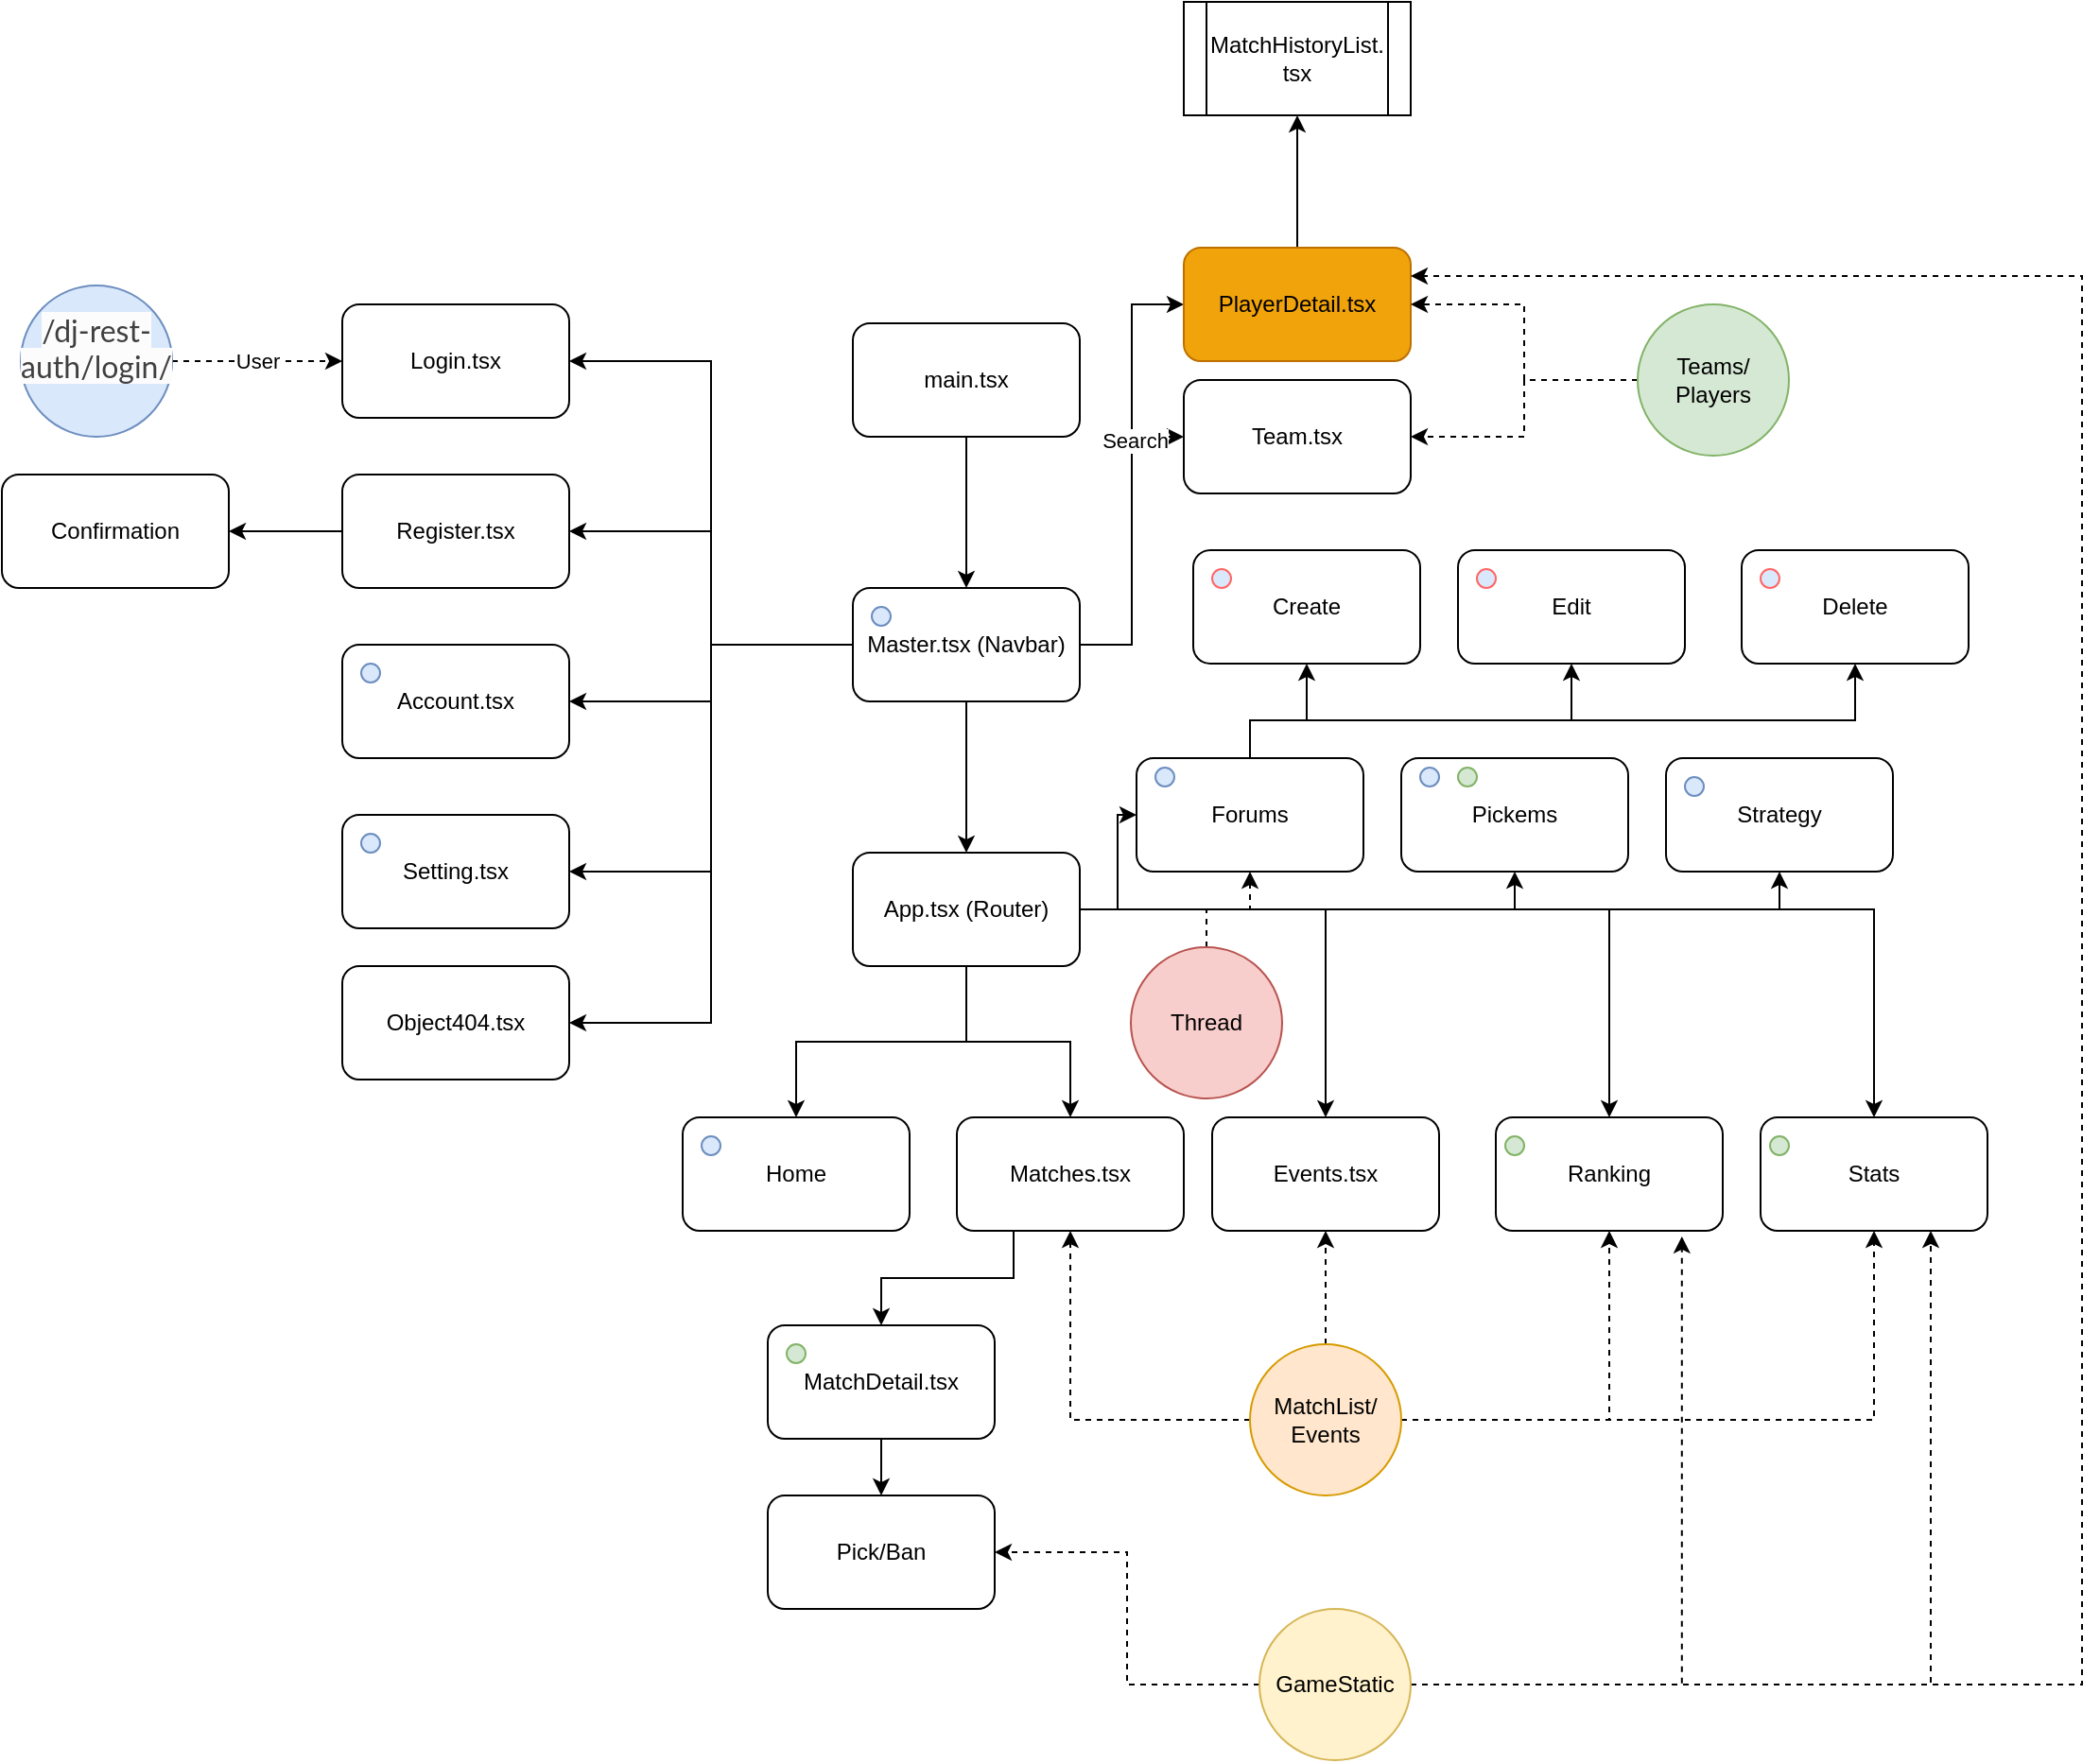 <mxfile version="20.3.0" type="device" pages="3"><diagram id="cJZUJN-h6xQYikWhOJeV" name="Overview"><mxGraphModel dx="593" dy="371" grid="1" gridSize="10" guides="1" tooltips="1" connect="1" arrows="1" fold="1" page="1" pageScale="1" pageWidth="1654" pageHeight="1169" math="0" shadow="0"><root><mxCell id="0"/><mxCell id="1" parent="0"/><mxCell id="YESBx7_fYk8GFU0kXGp5-3" value="" style="edgeStyle=orthogonalEdgeStyle;rounded=0;orthogonalLoop=1;jettySize=auto;html=1;" parent="1" source="YESBx7_fYk8GFU0kXGp5-1" target="YESBx7_fYk8GFU0kXGp5-2" edge="1"><mxGeometry relative="1" as="geometry"/></mxCell><mxCell id="YESBx7_fYk8GFU0kXGp5-1" value="main.tsx" style="rounded=1;whiteSpace=wrap;html=1;" parent="1" vertex="1"><mxGeometry x="680" y="350" width="120" height="60" as="geometry"/></mxCell><mxCell id="YESBx7_fYk8GFU0kXGp5-6" value="" style="edgeStyle=orthogonalEdgeStyle;rounded=0;orthogonalLoop=1;jettySize=auto;html=1;" parent="1" source="YESBx7_fYk8GFU0kXGp5-2" target="YESBx7_fYk8GFU0kXGp5-5" edge="1"><mxGeometry relative="1" as="geometry"/></mxCell><mxCell id="YESBx7_fYk8GFU0kXGp5-12" style="edgeStyle=orthogonalEdgeStyle;rounded=0;orthogonalLoop=1;jettySize=auto;html=1;entryX=1;entryY=0.5;entryDx=0;entryDy=0;" parent="1" source="YESBx7_fYk8GFU0kXGp5-2" target="YESBx7_fYk8GFU0kXGp5-8" edge="1"><mxGeometry relative="1" as="geometry"/></mxCell><mxCell id="YESBx7_fYk8GFU0kXGp5-13" style="edgeStyle=orthogonalEdgeStyle;rounded=0;orthogonalLoop=1;jettySize=auto;html=1;" parent="1" source="YESBx7_fYk8GFU0kXGp5-2" target="YESBx7_fYk8GFU0kXGp5-9" edge="1"><mxGeometry relative="1" as="geometry"/></mxCell><mxCell id="YESBx7_fYk8GFU0kXGp5-14" style="edgeStyle=orthogonalEdgeStyle;rounded=0;orthogonalLoop=1;jettySize=auto;html=1;" parent="1" source="YESBx7_fYk8GFU0kXGp5-2" target="YESBx7_fYk8GFU0kXGp5-10" edge="1"><mxGeometry relative="1" as="geometry"/></mxCell><mxCell id="YESBx7_fYk8GFU0kXGp5-16" style="edgeStyle=orthogonalEdgeStyle;rounded=0;orthogonalLoop=1;jettySize=auto;html=1;entryX=1;entryY=0.5;entryDx=0;entryDy=0;" parent="1" source="YESBx7_fYk8GFU0kXGp5-2" target="YESBx7_fYk8GFU0kXGp5-15" edge="1"><mxGeometry relative="1" as="geometry"/></mxCell><mxCell id="YESBx7_fYk8GFU0kXGp5-18" style="edgeStyle=orthogonalEdgeStyle;rounded=0;orthogonalLoop=1;jettySize=auto;html=1;entryX=1;entryY=0.5;entryDx=0;entryDy=0;" parent="1" source="YESBx7_fYk8GFU0kXGp5-2" target="YESBx7_fYk8GFU0kXGp5-17" edge="1"><mxGeometry relative="1" as="geometry"/></mxCell><mxCell id="YESBx7_fYk8GFU0kXGp5-38" style="edgeStyle=orthogonalEdgeStyle;rounded=0;orthogonalLoop=1;jettySize=auto;html=1;entryX=0;entryY=0.5;entryDx=0;entryDy=0;" parent="1" source="YESBx7_fYk8GFU0kXGp5-2" target="YESBx7_fYk8GFU0kXGp5-36" edge="1"><mxGeometry relative="1" as="geometry"/></mxCell><mxCell id="YESBx7_fYk8GFU0kXGp5-39" style="edgeStyle=orthogonalEdgeStyle;rounded=0;orthogonalLoop=1;jettySize=auto;html=1;entryX=0;entryY=0.5;entryDx=0;entryDy=0;" parent="1" source="YESBx7_fYk8GFU0kXGp5-2" target="YESBx7_fYk8GFU0kXGp5-37" edge="1"><mxGeometry relative="1" as="geometry"/></mxCell><mxCell id="HekmEm5pgUvg3SYBdb2L-1" value="Search" style="edgeLabel;html=1;align=center;verticalAlign=middle;resizable=0;points=[];" vertex="1" connectable="0" parent="YESBx7_fYk8GFU0kXGp5-39"><mxGeometry x="0.65" y="-1" relative="1" as="geometry"><mxPoint as="offset"/></mxGeometry></mxCell><mxCell id="YESBx7_fYk8GFU0kXGp5-2" value="Master.tsx (Navbar)" style="rounded=1;whiteSpace=wrap;html=1;" parent="1" vertex="1"><mxGeometry x="680" y="490" width="120" height="60" as="geometry"/></mxCell><mxCell id="YESBx7_fYk8GFU0kXGp5-4" value="Home" style="rounded=1;whiteSpace=wrap;html=1;" parent="1" vertex="1"><mxGeometry x="590" y="770" width="120" height="60" as="geometry"/></mxCell><mxCell id="YESBx7_fYk8GFU0kXGp5-19" style="edgeStyle=orthogonalEdgeStyle;rounded=0;orthogonalLoop=1;jettySize=auto;html=1;" parent="1" source="YESBx7_fYk8GFU0kXGp5-5" target="YESBx7_fYk8GFU0kXGp5-4" edge="1"><mxGeometry relative="1" as="geometry"/></mxCell><mxCell id="YESBx7_fYk8GFU0kXGp5-21" style="edgeStyle=orthogonalEdgeStyle;rounded=0;orthogonalLoop=1;jettySize=auto;html=1;" parent="1" source="YESBx7_fYk8GFU0kXGp5-5" target="YESBx7_fYk8GFU0kXGp5-20" edge="1"><mxGeometry relative="1" as="geometry"/></mxCell><mxCell id="YESBx7_fYk8GFU0kXGp5-23" style="edgeStyle=orthogonalEdgeStyle;rounded=0;orthogonalLoop=1;jettySize=auto;html=1;" parent="1" source="YESBx7_fYk8GFU0kXGp5-5" target="YESBx7_fYk8GFU0kXGp5-22" edge="1"><mxGeometry relative="1" as="geometry"/></mxCell><mxCell id="YESBx7_fYk8GFU0kXGp5-25" style="edgeStyle=orthogonalEdgeStyle;rounded=0;orthogonalLoop=1;jettySize=auto;html=1;" parent="1" source="YESBx7_fYk8GFU0kXGp5-5" target="YESBx7_fYk8GFU0kXGp5-24" edge="1"><mxGeometry relative="1" as="geometry"/></mxCell><mxCell id="YESBx7_fYk8GFU0kXGp5-27" style="edgeStyle=orthogonalEdgeStyle;rounded=0;orthogonalLoop=1;jettySize=auto;html=1;" parent="1" source="YESBx7_fYk8GFU0kXGp5-5" target="YESBx7_fYk8GFU0kXGp5-26" edge="1"><mxGeometry relative="1" as="geometry"/></mxCell><mxCell id="YESBx7_fYk8GFU0kXGp5-29" style="edgeStyle=orthogonalEdgeStyle;rounded=0;orthogonalLoop=1;jettySize=auto;html=1;" parent="1" source="YESBx7_fYk8GFU0kXGp5-5" target="YESBx7_fYk8GFU0kXGp5-28" edge="1"><mxGeometry relative="1" as="geometry"/></mxCell><mxCell id="YESBx7_fYk8GFU0kXGp5-34" style="edgeStyle=orthogonalEdgeStyle;rounded=0;orthogonalLoop=1;jettySize=auto;html=1;entryX=0.5;entryY=1;entryDx=0;entryDy=0;" parent="1" source="YESBx7_fYk8GFU0kXGp5-5" target="YESBx7_fYk8GFU0kXGp5-30" edge="1"><mxGeometry relative="1" as="geometry"/></mxCell><mxCell id="YESBx7_fYk8GFU0kXGp5-35" style="edgeStyle=orthogonalEdgeStyle;rounded=0;orthogonalLoop=1;jettySize=auto;html=1;entryX=0.5;entryY=1;entryDx=0;entryDy=0;" parent="1" source="YESBx7_fYk8GFU0kXGp5-5" target="YESBx7_fYk8GFU0kXGp5-31" edge="1"><mxGeometry relative="1" as="geometry"/></mxCell><mxCell id="YESBx7_fYk8GFU0kXGp5-5" value="App.tsx (Router)" style="rounded=1;whiteSpace=wrap;html=1;" parent="1" vertex="1"><mxGeometry x="680" y="630" width="120" height="60" as="geometry"/></mxCell><mxCell id="YESBx7_fYk8GFU0kXGp5-8" value="Login.tsx" style="rounded=1;whiteSpace=wrap;html=1;" parent="1" vertex="1"><mxGeometry x="410" y="340" width="120" height="60" as="geometry"/></mxCell><mxCell id="YESBx7_fYk8GFU0kXGp5-51" style="edgeStyle=orthogonalEdgeStyle;rounded=0;orthogonalLoop=1;jettySize=auto;html=1;" parent="1" source="YESBx7_fYk8GFU0kXGp5-9" target="YESBx7_fYk8GFU0kXGp5-50" edge="1"><mxGeometry relative="1" as="geometry"/></mxCell><mxCell id="YESBx7_fYk8GFU0kXGp5-9" value="Register.tsx" style="rounded=1;whiteSpace=wrap;html=1;" parent="1" vertex="1"><mxGeometry x="410" y="430" width="120" height="60" as="geometry"/></mxCell><mxCell id="YESBx7_fYk8GFU0kXGp5-10" value="Account.tsx" style="rounded=1;whiteSpace=wrap;html=1;" parent="1" vertex="1"><mxGeometry x="410" y="520" width="120" height="60" as="geometry"/></mxCell><mxCell id="YESBx7_fYk8GFU0kXGp5-15" value="Setting.tsx" style="rounded=1;whiteSpace=wrap;html=1;" parent="1" vertex="1"><mxGeometry x="410" y="610" width="120" height="60" as="geometry"/></mxCell><mxCell id="YESBx7_fYk8GFU0kXGp5-17" value="Object404.tsx" style="rounded=1;whiteSpace=wrap;html=1;" parent="1" vertex="1"><mxGeometry x="410" y="690" width="120" height="60" as="geometry"/></mxCell><mxCell id="YESBx7_fYk8GFU0kXGp5-72" style="edgeStyle=orthogonalEdgeStyle;rounded=0;orthogonalLoop=1;jettySize=auto;html=1;exitX=0.25;exitY=1;exitDx=0;exitDy=0;" parent="1" source="YESBx7_fYk8GFU0kXGp5-20" target="YESBx7_fYk8GFU0kXGp5-71" edge="1"><mxGeometry relative="1" as="geometry"/></mxCell><mxCell id="YESBx7_fYk8GFU0kXGp5-20" value="Matches.tsx" style="rounded=1;whiteSpace=wrap;html=1;" parent="1" vertex="1"><mxGeometry x="735" y="770" width="120" height="60" as="geometry"/></mxCell><mxCell id="YESBx7_fYk8GFU0kXGp5-22" value="Events.tsx" style="rounded=1;whiteSpace=wrap;html=1;" parent="1" vertex="1"><mxGeometry x="870" y="770" width="120" height="60" as="geometry"/></mxCell><mxCell id="YESBx7_fYk8GFU0kXGp5-24" value="Ranking" style="rounded=1;whiteSpace=wrap;html=1;" parent="1" vertex="1"><mxGeometry x="1020" y="770" width="120" height="60" as="geometry"/></mxCell><mxCell id="YESBx7_fYk8GFU0kXGp5-26" value="Stats" style="rounded=1;whiteSpace=wrap;html=1;" parent="1" vertex="1"><mxGeometry x="1160" y="770" width="120" height="60" as="geometry"/></mxCell><mxCell id="YESBx7_fYk8GFU0kXGp5-53" style="edgeStyle=orthogonalEdgeStyle;rounded=0;orthogonalLoop=1;jettySize=auto;html=1;" parent="1" source="YESBx7_fYk8GFU0kXGp5-28" target="YESBx7_fYk8GFU0kXGp5-52" edge="1"><mxGeometry relative="1" as="geometry"><Array as="points"><mxPoint x="890" y="560"/><mxPoint x="920" y="560"/></Array></mxGeometry></mxCell><mxCell id="YESBx7_fYk8GFU0kXGp5-58" style="edgeStyle=orthogonalEdgeStyle;rounded=0;orthogonalLoop=1;jettySize=auto;html=1;" parent="1" source="YESBx7_fYk8GFU0kXGp5-28" target="YESBx7_fYk8GFU0kXGp5-54" edge="1"><mxGeometry relative="1" as="geometry"><Array as="points"><mxPoint x="890" y="560"/><mxPoint x="1060" y="560"/></Array></mxGeometry></mxCell><mxCell id="YESBx7_fYk8GFU0kXGp5-59" style="edgeStyle=orthogonalEdgeStyle;rounded=0;orthogonalLoop=1;jettySize=auto;html=1;" parent="1" source="YESBx7_fYk8GFU0kXGp5-28" target="YESBx7_fYk8GFU0kXGp5-55" edge="1"><mxGeometry relative="1" as="geometry"><Array as="points"><mxPoint x="890" y="560"/><mxPoint x="1210" y="560"/></Array></mxGeometry></mxCell><mxCell id="YESBx7_fYk8GFU0kXGp5-28" value="Forums" style="rounded=1;whiteSpace=wrap;html=1;" parent="1" vertex="1"><mxGeometry x="830" y="580" width="120" height="60" as="geometry"/></mxCell><mxCell id="YESBx7_fYk8GFU0kXGp5-30" value="Pickems" style="rounded=1;whiteSpace=wrap;html=1;" parent="1" vertex="1"><mxGeometry x="970" y="580" width="120" height="60" as="geometry"/></mxCell><mxCell id="YESBx7_fYk8GFU0kXGp5-31" value="Strategy" style="rounded=1;whiteSpace=wrap;html=1;" parent="1" vertex="1"><mxGeometry x="1110" y="580" width="120" height="60" as="geometry"/></mxCell><mxCell id="xBdwea5dpeW5p_Gs8sUy-2" style="edgeStyle=orthogonalEdgeStyle;rounded=0;orthogonalLoop=1;jettySize=auto;html=1;" parent="1" source="YESBx7_fYk8GFU0kXGp5-36" target="xBdwea5dpeW5p_Gs8sUy-1" edge="1"><mxGeometry relative="1" as="geometry"/></mxCell><mxCell id="YESBx7_fYk8GFU0kXGp5-36" value="PlayerDetail.tsx" style="rounded=1;whiteSpace=wrap;html=1;fillColor=#f0a30a;fontColor=#000000;strokeColor=#BD7000;" parent="1" vertex="1"><mxGeometry x="855" y="310" width="120" height="60" as="geometry"/></mxCell><mxCell id="YESBx7_fYk8GFU0kXGp5-37" value="Team.tsx" style="rounded=1;whiteSpace=wrap;html=1;" parent="1" vertex="1"><mxGeometry x="855" y="380" width="120" height="60" as="geometry"/></mxCell><mxCell id="YESBx7_fYk8GFU0kXGp5-42" value="User" style="edgeStyle=orthogonalEdgeStyle;rounded=0;orthogonalLoop=1;jettySize=auto;html=1;dashed=1;" parent="1" source="YESBx7_fYk8GFU0kXGp5-41" target="YESBx7_fYk8GFU0kXGp5-8" edge="1"><mxGeometry relative="1" as="geometry"/></mxCell><mxCell id="YESBx7_fYk8GFU0kXGp5-41" value="&#10;&lt;span style=&quot;color: rgb(64, 64, 64); font-family: Lato, proxima-nova, &amp;quot;Helvetica Neue&amp;quot;, Arial, sans-serif; font-size: 16px; font-style: normal; font-variant-ligatures: normal; font-variant-caps: normal; font-weight: 400; letter-spacing: normal; orphans: 2; text-align: left; text-indent: 0px; text-transform: none; widows: 2; word-spacing: 0px; -webkit-text-stroke-width: 0px; background-color: rgb(252, 252, 252); text-decoration-thickness: initial; text-decoration-style: initial; text-decoration-color: initial; float: none; display: inline !important;&quot;&gt;/dj-rest-auth/login/&lt;/span&gt;&#10;&#10;" style="ellipse;whiteSpace=wrap;html=1;aspect=fixed;fillColor=#dae8fc;strokeColor=#6c8ebf;" parent="1" vertex="1"><mxGeometry x="240" y="330" width="80" height="80" as="geometry"/></mxCell><mxCell id="YESBx7_fYk8GFU0kXGp5-43" value="" style="ellipse;whiteSpace=wrap;html=1;aspect=fixed;fillColor=#dae8fc;strokeColor=#6c8ebf;" parent="1" vertex="1"><mxGeometry x="600" y="780" width="10" height="10" as="geometry"/></mxCell><mxCell id="YESBx7_fYk8GFU0kXGp5-44" value="" style="ellipse;whiteSpace=wrap;html=1;aspect=fixed;fillColor=#dae8fc;strokeColor=#6c8ebf;" parent="1" vertex="1"><mxGeometry x="690" y="500" width="10" height="10" as="geometry"/></mxCell><mxCell id="YESBx7_fYk8GFU0kXGp5-45" value="" style="ellipse;whiteSpace=wrap;html=1;aspect=fixed;fillColor=#dae8fc;strokeColor=#6c8ebf;" parent="1" vertex="1"><mxGeometry x="1120" y="590" width="10" height="10" as="geometry"/></mxCell><mxCell id="YESBx7_fYk8GFU0kXGp5-46" value="" style="ellipse;whiteSpace=wrap;html=1;aspect=fixed;fillColor=#dae8fc;strokeColor=#6c8ebf;" parent="1" vertex="1"><mxGeometry x="420" y="620" width="10" height="10" as="geometry"/></mxCell><mxCell id="YESBx7_fYk8GFU0kXGp5-47" value="" style="ellipse;whiteSpace=wrap;html=1;aspect=fixed;fillColor=#dae8fc;strokeColor=#6c8ebf;" parent="1" vertex="1"><mxGeometry x="420" y="530" width="10" height="10" as="geometry"/></mxCell><mxCell id="YESBx7_fYk8GFU0kXGp5-48" value="" style="ellipse;whiteSpace=wrap;html=1;aspect=fixed;fillColor=#dae8fc;strokeColor=#6c8ebf;" parent="1" vertex="1"><mxGeometry x="840" y="585" width="10" height="10" as="geometry"/></mxCell><mxCell id="YESBx7_fYk8GFU0kXGp5-49" value="" style="ellipse;whiteSpace=wrap;html=1;aspect=fixed;fillColor=#dae8fc;strokeColor=#6c8ebf;" parent="1" vertex="1"><mxGeometry x="980" y="585" width="10" height="10" as="geometry"/></mxCell><mxCell id="YESBx7_fYk8GFU0kXGp5-50" value="Confirmation" style="rounded=1;whiteSpace=wrap;html=1;" parent="1" vertex="1"><mxGeometry x="230" y="430" width="120" height="60" as="geometry"/></mxCell><mxCell id="YESBx7_fYk8GFU0kXGp5-52" value="Create" style="rounded=1;whiteSpace=wrap;html=1;" parent="1" vertex="1"><mxGeometry x="860" y="470" width="120" height="60" as="geometry"/></mxCell><mxCell id="YESBx7_fYk8GFU0kXGp5-54" value="Edit" style="rounded=1;whiteSpace=wrap;html=1;" parent="1" vertex="1"><mxGeometry x="1000" y="470" width="120" height="60" as="geometry"/></mxCell><mxCell id="YESBx7_fYk8GFU0kXGp5-55" value="Delete" style="rounded=1;whiteSpace=wrap;html=1;" parent="1" vertex="1"><mxGeometry x="1150" y="470" width="120" height="60" as="geometry"/></mxCell><mxCell id="YESBx7_fYk8GFU0kXGp5-60" value="" style="ellipse;whiteSpace=wrap;html=1;aspect=fixed;fillColor=#dae8fc;strokeColor=#FF6666;" parent="1" vertex="1"><mxGeometry x="870" y="480" width="10" height="10" as="geometry"/></mxCell><mxCell id="YESBx7_fYk8GFU0kXGp5-61" value="" style="ellipse;whiteSpace=wrap;html=1;aspect=fixed;fillColor=#dae8fc;strokeColor=#FF6666;" parent="1" vertex="1"><mxGeometry x="1010" y="480" width="10" height="10" as="geometry"/></mxCell><mxCell id="YESBx7_fYk8GFU0kXGp5-62" value="" style="ellipse;whiteSpace=wrap;html=1;aspect=fixed;fillColor=#dae8fc;strokeColor=#FF6666;" parent="1" vertex="1"><mxGeometry x="1160" y="480" width="10" height="10" as="geometry"/></mxCell><mxCell id="YESBx7_fYk8GFU0kXGp5-64" style="edgeStyle=orthogonalEdgeStyle;rounded=0;orthogonalLoop=1;jettySize=auto;html=1;dashed=1;" parent="1" source="YESBx7_fYk8GFU0kXGp5-63" target="YESBx7_fYk8GFU0kXGp5-20" edge="1"><mxGeometry relative="1" as="geometry"/></mxCell><mxCell id="YESBx7_fYk8GFU0kXGp5-65" style="edgeStyle=orthogonalEdgeStyle;rounded=0;orthogonalLoop=1;jettySize=auto;html=1;entryX=0.5;entryY=1;entryDx=0;entryDy=0;dashed=1;" parent="1" source="YESBx7_fYk8GFU0kXGp5-63" target="YESBx7_fYk8GFU0kXGp5-22" edge="1"><mxGeometry relative="1" as="geometry"/></mxCell><mxCell id="YESBx7_fYk8GFU0kXGp5-66" style="edgeStyle=orthogonalEdgeStyle;rounded=0;orthogonalLoop=1;jettySize=auto;html=1;dashed=1;" parent="1" source="YESBx7_fYk8GFU0kXGp5-63" target="YESBx7_fYk8GFU0kXGp5-24" edge="1"><mxGeometry relative="1" as="geometry"/></mxCell><mxCell id="YESBx7_fYk8GFU0kXGp5-67" style="edgeStyle=orthogonalEdgeStyle;rounded=0;orthogonalLoop=1;jettySize=auto;html=1;entryX=0.5;entryY=1;entryDx=0;entryDy=0;dashed=1;" parent="1" source="YESBx7_fYk8GFU0kXGp5-63" target="YESBx7_fYk8GFU0kXGp5-26" edge="1"><mxGeometry relative="1" as="geometry"/></mxCell><mxCell id="YESBx7_fYk8GFU0kXGp5-63" value="MatchList/&lt;br&gt;Events" style="ellipse;whiteSpace=wrap;html=1;aspect=fixed;strokeColor=#d79b00;fillColor=#ffe6cc;" parent="1" vertex="1"><mxGeometry x="890" y="890" width="80" height="80" as="geometry"/></mxCell><mxCell id="YESBx7_fYk8GFU0kXGp5-69" style="edgeStyle=orthogonalEdgeStyle;rounded=0;orthogonalLoop=1;jettySize=auto;html=1;entryX=1;entryY=0.5;entryDx=0;entryDy=0;dashed=1;" parent="1" source="YESBx7_fYk8GFU0kXGp5-68" target="YESBx7_fYk8GFU0kXGp5-36" edge="1"><mxGeometry relative="1" as="geometry"/></mxCell><mxCell id="YESBx7_fYk8GFU0kXGp5-70" style="edgeStyle=orthogonalEdgeStyle;rounded=0;orthogonalLoop=1;jettySize=auto;html=1;entryX=1;entryY=0.5;entryDx=0;entryDy=0;dashed=1;" parent="1" source="YESBx7_fYk8GFU0kXGp5-68" target="YESBx7_fYk8GFU0kXGp5-37" edge="1"><mxGeometry relative="1" as="geometry"/></mxCell><mxCell id="YESBx7_fYk8GFU0kXGp5-68" value="Teams/&lt;br&gt;Players" style="ellipse;whiteSpace=wrap;html=1;aspect=fixed;strokeColor=#82b366;fillColor=#d5e8d4;" parent="1" vertex="1"><mxGeometry x="1095" y="340" width="80" height="80" as="geometry"/></mxCell><mxCell id="YESBx7_fYk8GFU0kXGp5-74" style="edgeStyle=orthogonalEdgeStyle;rounded=0;orthogonalLoop=1;jettySize=auto;html=1;entryX=0.5;entryY=0;entryDx=0;entryDy=0;" parent="1" source="YESBx7_fYk8GFU0kXGp5-71" target="YESBx7_fYk8GFU0kXGp5-73" edge="1"><mxGeometry relative="1" as="geometry"/></mxCell><mxCell id="YESBx7_fYk8GFU0kXGp5-71" value="MatchDetail.tsx" style="rounded=1;whiteSpace=wrap;html=1;strokeColor=#000000;" parent="1" vertex="1"><mxGeometry x="635" y="880" width="120" height="60" as="geometry"/></mxCell><mxCell id="YESBx7_fYk8GFU0kXGp5-73" value="Pick/Ban" style="rounded=1;whiteSpace=wrap;html=1;strokeColor=#000000;" parent="1" vertex="1"><mxGeometry x="635" y="970" width="120" height="60" as="geometry"/></mxCell><mxCell id="YESBx7_fYk8GFU0kXGp5-76" style="edgeStyle=orthogonalEdgeStyle;rounded=0;orthogonalLoop=1;jettySize=auto;html=1;entryX=1;entryY=0.5;entryDx=0;entryDy=0;dashed=1;" parent="1" source="YESBx7_fYk8GFU0kXGp5-75" target="YESBx7_fYk8GFU0kXGp5-73" edge="1"><mxGeometry relative="1" as="geometry"/></mxCell><mxCell id="YESBx7_fYk8GFU0kXGp5-77" style="edgeStyle=orthogonalEdgeStyle;rounded=0;orthogonalLoop=1;jettySize=auto;html=1;entryX=0.75;entryY=1;entryDx=0;entryDy=0;dashed=1;" parent="1" source="YESBx7_fYk8GFU0kXGp5-75" target="YESBx7_fYk8GFU0kXGp5-26" edge="1"><mxGeometry relative="1" as="geometry"/></mxCell><mxCell id="YESBx7_fYk8GFU0kXGp5-78" style="edgeStyle=orthogonalEdgeStyle;rounded=0;orthogonalLoop=1;jettySize=auto;html=1;entryX=0.82;entryY=1.049;entryDx=0;entryDy=0;entryPerimeter=0;dashed=1;" parent="1" source="YESBx7_fYk8GFU0kXGp5-75" target="YESBx7_fYk8GFU0kXGp5-24" edge="1"><mxGeometry relative="1" as="geometry"/></mxCell><mxCell id="YESBx7_fYk8GFU0kXGp5-79" style="edgeStyle=orthogonalEdgeStyle;rounded=0;orthogonalLoop=1;jettySize=auto;html=1;entryX=1;entryY=0.25;entryDx=0;entryDy=0;dashed=1;" parent="1" source="YESBx7_fYk8GFU0kXGp5-75" target="YESBx7_fYk8GFU0kXGp5-36" edge="1"><mxGeometry relative="1" as="geometry"><Array as="points"><mxPoint x="1330" y="1070.0"/><mxPoint x="1330" y="325"/></Array></mxGeometry></mxCell><mxCell id="YESBx7_fYk8GFU0kXGp5-75" value="GameStatic" style="ellipse;whiteSpace=wrap;html=1;aspect=fixed;strokeColor=#d6b656;fillColor=#fff2cc;" parent="1" vertex="1"><mxGeometry x="895" y="1030" width="80" height="80" as="geometry"/></mxCell><mxCell id="YESBx7_fYk8GFU0kXGp5-81" style="edgeStyle=orthogonalEdgeStyle;rounded=0;orthogonalLoop=1;jettySize=auto;html=1;dashed=1;" parent="1" source="YESBx7_fYk8GFU0kXGp5-80" target="YESBx7_fYk8GFU0kXGp5-28" edge="1"><mxGeometry relative="1" as="geometry"/></mxCell><mxCell id="YESBx7_fYk8GFU0kXGp5-80" value="Thread" style="ellipse;whiteSpace=wrap;html=1;aspect=fixed;strokeColor=#b85450;fillColor=#f8cecc;" parent="1" vertex="1"><mxGeometry x="827" y="680" width="80" height="80" as="geometry"/></mxCell><mxCell id="YESBx7_fYk8GFU0kXGp5-82" value="" style="ellipse;whiteSpace=wrap;html=1;aspect=fixed;fillColor=#d5e8d4;strokeColor=#82b366;" parent="1" vertex="1"><mxGeometry x="1000" y="585" width="10" height="10" as="geometry"/></mxCell><mxCell id="YESBx7_fYk8GFU0kXGp5-83" value="" style="ellipse;whiteSpace=wrap;html=1;aspect=fixed;fillColor=#d5e8d4;strokeColor=#82b366;" parent="1" vertex="1"><mxGeometry x="1165" y="780" width="10" height="10" as="geometry"/></mxCell><mxCell id="YESBx7_fYk8GFU0kXGp5-84" value="" style="ellipse;whiteSpace=wrap;html=1;aspect=fixed;fillColor=#d5e8d4;strokeColor=#82b366;" parent="1" vertex="1"><mxGeometry x="1025" y="780" width="10" height="10" as="geometry"/></mxCell><mxCell id="YESBx7_fYk8GFU0kXGp5-85" value="" style="ellipse;whiteSpace=wrap;html=1;aspect=fixed;fillColor=#d5e8d4;strokeColor=#82b366;" parent="1" vertex="1"><mxGeometry x="645" y="890" width="10" height="10" as="geometry"/></mxCell><mxCell id="xBdwea5dpeW5p_Gs8sUy-1" value="MatchHistoryList.&lt;br&gt;tsx" style="shape=process;whiteSpace=wrap;html=1;backgroundOutline=1;strokeColor=#000000;" parent="1" vertex="1"><mxGeometry x="855" y="180" width="120" height="60" as="geometry"/></mxCell></root></mxGraphModel></diagram><diagram id="RkYJz4N8811bdPsxaak3" name="PlayerDetail.tsx"><mxGraphModel dx="989" dy="618" grid="1" gridSize="10" guides="1" tooltips="1" connect="1" arrows="1" fold="1" page="1" pageScale="1" pageWidth="1654" pageHeight="1169" math="0" shadow="0"><root><mxCell id="0"/><mxCell id="1" parent="0"/><mxCell id="6j3y_z9pdXs-4rLG_kRG-9" style="edgeStyle=orthogonalEdgeStyle;rounded=0;orthogonalLoop=1;jettySize=auto;html=1;" parent="1" source="p48H1gKl3TlvKJm9p2C2-1" target="6j3y_z9pdXs-4rLG_kRG-8" edge="1"><mxGeometry relative="1" as="geometry"/></mxCell><mxCell id="p48H1gKl3TlvKJm9p2C2-1" value="PlayerHeader.tsx" style="rounded=1;whiteSpace=wrap;html=1;strokeColor=#000000;" parent="1" vertex="1"><mxGeometry x="115" y="280" width="120" height="60" as="geometry"/></mxCell><mxCell id="p48H1gKl3TlvKJm9p2C2-2" value="PlayerPickStats.tsx" style="rounded=1;whiteSpace=wrap;html=1;strokeColor=#000000;" parent="1" vertex="1"><mxGeometry x="270" y="280" width="120" height="60" as="geometry"/></mxCell><mxCell id="6j3y_z9pdXs-4rLG_kRG-1" value="MatchHistoryList.&lt;br&gt;tsx" style="shape=process;whiteSpace=wrap;html=1;backgroundOutline=1;strokeColor=#000000;" parent="1" vertex="1"><mxGeometry x="405" y="330" width="120" height="60" as="geometry"/></mxCell><mxCell id="6j3y_z9pdXs-4rLG_kRG-11" style="edgeStyle=orthogonalEdgeStyle;rounded=0;orthogonalLoop=1;jettySize=auto;html=1;" parent="1" source="6j3y_z9pdXs-4rLG_kRG-2" target="6j3y_z9pdXs-4rLG_kRG-10" edge="1"><mxGeometry relative="1" as="geometry"/></mxCell><mxCell id="6j3y_z9pdXs-4rLG_kRG-14" style="edgeStyle=orthogonalEdgeStyle;rounded=0;orthogonalLoop=1;jettySize=auto;html=1;" parent="1" source="6j3y_z9pdXs-4rLG_kRG-2" target="6j3y_z9pdXs-4rLG_kRG-13" edge="1"><mxGeometry relative="1" as="geometry"/></mxCell><mxCell id="6j3y_z9pdXs-4rLG_kRG-2" value="PlayerTeamHistory" style="rounded=1;whiteSpace=wrap;html=1;strokeColor=#000000;" parent="1" vertex="1"><mxGeometry x="545" y="330" width="120" height="60" as="geometry"/></mxCell><mxCell id="6j3y_z9pdXs-4rLG_kRG-3" value="PlayerStats.tsx" style="rounded=1;whiteSpace=wrap;html=1;strokeColor=#000000;" parent="1" vertex="1"><mxGeometry x="705" y="330" width="120" height="60" as="geometry"/></mxCell><mxCell id="6j3y_z9pdXs-4rLG_kRG-5" value="LatestNews.tsx" style="shape=process;whiteSpace=wrap;html=1;backgroundOutline=1;strokeColor=#000000;" parent="1" vertex="1"><mxGeometry x="975" y="350" width="120" height="60" as="geometry"/></mxCell><mxCell id="6j3y_z9pdXs-4rLG_kRG-6" value="EventPlacement.&lt;br&gt;tsx" style="shape=process;whiteSpace=wrap;html=1;backgroundOutline=1;strokeColor=#000000;" parent="1" vertex="1"><mxGeometry x="1125" y="350" width="120" height="60" as="geometry"/></mxCell><mxCell id="6j3y_z9pdXs-4rLG_kRG-8" value="TrophyList.tsx" style="shape=process;whiteSpace=wrap;html=1;backgroundOutline=1;strokeColor=#000000;" parent="1" vertex="1"><mxGeometry x="115" y="380" width="120" height="60" as="geometry"/></mxCell><mxCell id="6j3y_z9pdXs-4rLG_kRG-10" value="TeamHistoryTable" style="rounded=1;whiteSpace=wrap;html=1;strokeColor=#000000;" parent="1" vertex="1"><mxGeometry x="465" y="440" width="120" height="60" as="geometry"/></mxCell><mxCell id="6j3y_z9pdXs-4rLG_kRG-13" value="TeamHistoryGraph" style="rounded=1;whiteSpace=wrap;html=1;strokeColor=#000000;" parent="1" vertex="1"><mxGeometry x="615" y="440" width="120" height="60" as="geometry"/></mxCell><mxCell id="6j3y_z9pdXs-4rLG_kRG-15" value="&lt;h1&gt;props send:&lt;/h1&gt;&lt;div&gt;- nickname&lt;/div&gt;&lt;div&gt;- name&lt;/div&gt;&lt;div&gt;- age&lt;/div&gt;&lt;div&gt;- playerSocialAcc&lt;/div&gt;&lt;div&gt;- currentTeam&lt;/div&gt;&lt;div&gt;- currentTeamLogo&lt;/div&gt;&lt;div&gt;- nationality&lt;/div&gt;&lt;div&gt;- playerLogo&lt;/div&gt;&lt;div&gt;- trophyList&lt;/div&gt;" style="text;html=1;strokeColor=none;fillColor=none;spacing=5;spacingTop=-20;whiteSpace=wrap;overflow=hidden;rounded=0;" parent="1" vertex="1"><mxGeometry x="80" y="460" width="190" height="220" as="geometry"/></mxCell><mxCell id="6j3y_z9pdXs-4rLG_kRG-17" style="edgeStyle=orthogonalEdgeStyle;rounded=0;orthogonalLoop=1;jettySize=auto;html=1;" parent="1" source="6j3y_z9pdXs-4rLG_kRG-16" target="p48H1gKl3TlvKJm9p2C2-1" edge="1"><mxGeometry relative="1" as="geometry"/></mxCell><mxCell id="6j3y_z9pdXs-4rLG_kRG-18" style="edgeStyle=orthogonalEdgeStyle;rounded=0;orthogonalLoop=1;jettySize=auto;html=1;" parent="1" source="6j3y_z9pdXs-4rLG_kRG-16" target="p48H1gKl3TlvKJm9p2C2-2" edge="1"><mxGeometry relative="1" as="geometry"/></mxCell><mxCell id="6j3y_z9pdXs-4rLG_kRG-19" style="edgeStyle=orthogonalEdgeStyle;rounded=0;orthogonalLoop=1;jettySize=auto;html=1;" parent="1" source="6j3y_z9pdXs-4rLG_kRG-16" target="6j3y_z9pdXs-4rLG_kRG-1" edge="1"><mxGeometry relative="1" as="geometry"/></mxCell><mxCell id="6j3y_z9pdXs-4rLG_kRG-20" style="edgeStyle=orthogonalEdgeStyle;rounded=0;orthogonalLoop=1;jettySize=auto;html=1;" parent="1" source="6j3y_z9pdXs-4rLG_kRG-16" target="6j3y_z9pdXs-4rLG_kRG-2" edge="1"><mxGeometry relative="1" as="geometry"/></mxCell><mxCell id="6j3y_z9pdXs-4rLG_kRG-21" style="edgeStyle=orthogonalEdgeStyle;rounded=0;orthogonalLoop=1;jettySize=auto;html=1;" parent="1" source="6j3y_z9pdXs-4rLG_kRG-16" target="6j3y_z9pdXs-4rLG_kRG-3" edge="1"><mxGeometry relative="1" as="geometry"/></mxCell><mxCell id="6j3y_z9pdXs-4rLG_kRG-16" value="MainPlayerPane" style="rounded=1;whiteSpace=wrap;html=1;strokeColor=#000000;" parent="1" vertex="1"><mxGeometry x="455" y="210" width="120" height="60" as="geometry"/></mxCell><mxCell id="6j3y_z9pdXs-4rLG_kRG-24" style="edgeStyle=orthogonalEdgeStyle;rounded=0;orthogonalLoop=1;jettySize=auto;html=1;" parent="1" source="6j3y_z9pdXs-4rLG_kRG-22" target="6j3y_z9pdXs-4rLG_kRG-5" edge="1"><mxGeometry relative="1" as="geometry"/></mxCell><mxCell id="6j3y_z9pdXs-4rLG_kRG-25" style="edgeStyle=orthogonalEdgeStyle;rounded=0;orthogonalLoop=1;jettySize=auto;html=1;" parent="1" source="6j3y_z9pdXs-4rLG_kRG-22" target="6j3y_z9pdXs-4rLG_kRG-6" edge="1"><mxGeometry relative="1" as="geometry"/></mxCell><mxCell id="6j3y_z9pdXs-4rLG_kRG-22" value="SidePlayerPane" style="rounded=1;whiteSpace=wrap;html=1;strokeColor=#000000;" parent="1" vertex="1"><mxGeometry x="925" y="210" width="120" height="60" as="geometry"/></mxCell><mxCell id="6j3y_z9pdXs-4rLG_kRG-27" style="edgeStyle=orthogonalEdgeStyle;rounded=0;orthogonalLoop=1;jettySize=auto;html=1;" parent="1" source="6j3y_z9pdXs-4rLG_kRG-26" target="6j3y_z9pdXs-4rLG_kRG-16" edge="1"><mxGeometry relative="1" as="geometry"/></mxCell><mxCell id="6j3y_z9pdXs-4rLG_kRG-28" style="edgeStyle=orthogonalEdgeStyle;rounded=0;orthogonalLoop=1;jettySize=auto;html=1;" parent="1" source="6j3y_z9pdXs-4rLG_kRG-26" target="6j3y_z9pdXs-4rLG_kRG-22" edge="1"><mxGeometry relative="1" as="geometry"/></mxCell><mxCell id="6j3y_z9pdXs-4rLG_kRG-26" value="SplitPane" style="rounded=1;whiteSpace=wrap;html=1;strokeColor=#000000;" parent="1" vertex="1"><mxGeometry x="725" y="140" width="120" height="60" as="geometry"/></mxCell><mxCell id="9a_b_yiSZyrkaqmVwezp-1" value="Search" style="rhombus;whiteSpace=wrap;html=1;" vertex="1" parent="1"><mxGeometry x="290" y="30" width="80" height="80" as="geometry"/></mxCell><mxCell id="9a_b_yiSZyrkaqmVwezp-2" value="Team" style="rhombus;whiteSpace=wrap;html=1;" vertex="1" parent="1"><mxGeometry x="405" y="30" width="80" height="80" as="geometry"/></mxCell></root></mxGraphModel></diagram><diagram id="fAQgPVj7KX5UK7_V_qjH" name="Data Scrapping Overview"><mxGraphModel dx="865" dy="541" grid="1" gridSize="10" guides="1" tooltips="1" connect="1" arrows="1" fold="1" page="1" pageScale="1" pageWidth="1654" pageHeight="1169" math="0" shadow="0"><root><mxCell id="0"/><mxCell id="1" parent="0"/><mxCell id="hGbMxWZyEr4GDAQaSgpb-5" style="edgeStyle=orthogonalEdgeStyle;rounded=0;orthogonalLoop=1;jettySize=auto;html=1;" edge="1" parent="1" source="hGbMxWZyEr4GDAQaSgpb-1" target="hGbMxWZyEr4GDAQaSgpb-4"><mxGeometry relative="1" as="geometry"/></mxCell><mxCell id="hGbMxWZyEr4GDAQaSgpb-1" value="push_players:&lt;br&gt;player_data_fget..." style="rounded=1;whiteSpace=wrap;html=1;" vertex="1" parent="1"><mxGeometry x="36" y="157" width="120" height="60" as="geometry"/></mxCell><mxCell id="hGbMxWZyEr4GDAQaSgpb-19" style="edgeStyle=orthogonalEdgeStyle;rounded=0;orthogonalLoop=1;jettySize=auto;html=1;entryX=1;entryY=0.5;entryDx=0;entryDy=0;" edge="1" parent="1" source="hGbMxWZyEr4GDAQaSgpb-2" target="hGbMxWZyEr4GDAQaSgpb-4"><mxGeometry relative="1" as="geometry"/></mxCell><mxCell id="hGbMxWZyEr4GDAQaSgpb-21" style="edgeStyle=orthogonalEdgeStyle;rounded=0;orthogonalLoop=1;jettySize=auto;html=1;" edge="1" parent="1" source="hGbMxWZyEr4GDAQaSgpb-2" target="hGbMxWZyEr4GDAQaSgpb-20"><mxGeometry relative="1" as="geometry"/></mxCell><mxCell id="hGbMxWZyEr4GDAQaSgpb-2" value="push_teams:&lt;br&gt;team_data_fget...&lt;br&gt;player_data_fteam..." style="rounded=1;whiteSpace=wrap;html=1;" vertex="1" parent="1"><mxGeometry x="396" y="267" width="120" height="60" as="geometry"/></mxCell><mxCell id="hGbMxWZyEr4GDAQaSgpb-18" style="edgeStyle=orthogonalEdgeStyle;rounded=0;orthogonalLoop=1;jettySize=auto;html=1;" edge="1" parent="1" source="hGbMxWZyEr4GDAQaSgpb-4" target="hGbMxWZyEr4GDAQaSgpb-17"><mxGeometry relative="1" as="geometry"/></mxCell><mxCell id="hGbMxWZyEr4GDAQaSgpb-4" value="Base Player" style="ellipse;whiteSpace=wrap;html=1;aspect=fixed;" vertex="1" parent="1"><mxGeometry x="56" y="257" width="80" height="80" as="geometry"/></mxCell><mxCell id="hGbMxWZyEr4GDAQaSgpb-15" value="get" style="edgeStyle=orthogonalEdgeStyle;rounded=0;orthogonalLoop=1;jettySize=auto;html=1;entryX=0.5;entryY=0;entryDx=0;entryDy=0;" edge="1" parent="1" source="hGbMxWZyEr4GDAQaSgpb-13" target="hGbMxWZyEr4GDAQaSgpb-1"><mxGeometry relative="1" as="geometry"/></mxCell><mxCell id="hGbMxWZyEr4GDAQaSgpb-13" value="Player&lt;br&gt;List" style="rhombus;whiteSpace=wrap;html=1;" vertex="1" parent="1"><mxGeometry x="56" y="37" width="80" height="80" as="geometry"/></mxCell><mxCell id="hGbMxWZyEr4GDAQaSgpb-16" value="get" style="edgeStyle=orthogonalEdgeStyle;rounded=0;orthogonalLoop=1;jettySize=auto;html=1;entryX=0.5;entryY=0;entryDx=0;entryDy=0;" edge="1" parent="1" source="hGbMxWZyEr4GDAQaSgpb-14" target="hGbMxWZyEr4GDAQaSgpb-2"><mxGeometry relative="1" as="geometry"/></mxCell><mxCell id="hGbMxWZyEr4GDAQaSgpb-14" value="Team&lt;br&gt;List" style="rhombus;whiteSpace=wrap;html=1;" vertex="1" parent="1"><mxGeometry x="416" y="37" width="80" height="80" as="geometry"/></mxCell><mxCell id="hGbMxWZyEr4GDAQaSgpb-24" style="edgeStyle=orthogonalEdgeStyle;rounded=0;orthogonalLoop=1;jettySize=auto;html=1;" edge="1" parent="1" source="hGbMxWZyEr4GDAQaSgpb-17" target="hGbMxWZyEr4GDAQaSgpb-23"><mxGeometry relative="1" as="geometry"/></mxCell><mxCell id="hGbMxWZyEr4GDAQaSgpb-17" value="Player&lt;br&gt;Page" style="rhombus;whiteSpace=wrap;html=1;" vertex="1" parent="1"><mxGeometry x="56" y="387" width="80" height="80" as="geometry"/></mxCell><mxCell id="hGbMxWZyEr4GDAQaSgpb-36" style="edgeStyle=orthogonalEdgeStyle;rounded=0;orthogonalLoop=1;jettySize=auto;html=1;" edge="1" parent="1" source="hGbMxWZyEr4GDAQaSgpb-20" target="hGbMxWZyEr4GDAQaSgpb-35"><mxGeometry relative="1" as="geometry"/></mxCell><mxCell id="hGbMxWZyEr4GDAQaSgpb-20" value="Base Teams" style="ellipse;whiteSpace=wrap;html=1;aspect=fixed;" vertex="1" parent="1"><mxGeometry x="416" y="637" width="80" height="80" as="geometry"/></mxCell><mxCell id="hGbMxWZyEr4GDAQaSgpb-26" style="edgeStyle=orthogonalEdgeStyle;rounded=0;orthogonalLoop=1;jettySize=auto;html=1;entryX=0.5;entryY=0;entryDx=0;entryDy=0;" edge="1" parent="1" source="hGbMxWZyEr4GDAQaSgpb-23" target="hGbMxWZyEr4GDAQaSgpb-25"><mxGeometry relative="1" as="geometry"/></mxCell><mxCell id="hGbMxWZyEr4GDAQaSgpb-28" style="edgeStyle=orthogonalEdgeStyle;rounded=0;orthogonalLoop=1;jettySize=auto;html=1;" edge="1" parent="1" source="hGbMxWZyEr4GDAQaSgpb-23" target="hGbMxWZyEr4GDAQaSgpb-27"><mxGeometry relative="1" as="geometry"/></mxCell><mxCell id="hGbMxWZyEr4GDAQaSgpb-32" style="edgeStyle=orthogonalEdgeStyle;rounded=0;orthogonalLoop=1;jettySize=auto;html=1;" edge="1" parent="1" source="hGbMxWZyEr4GDAQaSgpb-23" target="hGbMxWZyEr4GDAQaSgpb-31"><mxGeometry relative="1" as="geometry"/></mxCell><mxCell id="hGbMxWZyEr4GDAQaSgpb-78" style="edgeStyle=orthogonalEdgeStyle;rounded=0;orthogonalLoop=1;jettySize=auto;html=1;fontColor=#990000;startArrow=none;startFill=0;endArrow=classic;endFill=1;" edge="1" parent="1" source="hGbMxWZyEr4GDAQaSgpb-23" target="hGbMxWZyEr4GDAQaSgpb-77"><mxGeometry relative="1" as="geometry"><Array as="points"><mxPoint x="226" y="490"/><mxPoint x="38" y="490"/></Array></mxGeometry></mxCell><mxCell id="hGbMxWZyEr4GDAQaSgpb-23" value="get_player_info:&lt;br&gt;" style="rounded=1;whiteSpace=wrap;html=1;" vertex="1" parent="1"><mxGeometry x="166" y="397" width="120" height="60" as="geometry"/></mxCell><mxCell id="hGbMxWZyEr4GDAQaSgpb-71" style="edgeStyle=orthogonalEdgeStyle;rounded=0;orthogonalLoop=1;jettySize=auto;html=1;fontColor=#990000;startArrow=none;startFill=0;endArrow=classic;endFill=1;" edge="1" parent="1" source="hGbMxWZyEr4GDAQaSgpb-25" target="hGbMxWZyEr4GDAQaSgpb-70"><mxGeometry relative="1" as="geometry"/></mxCell><mxCell id="hGbMxWZyEr4GDAQaSgpb-25" value="Player info,&lt;br&gt;Social" style="ellipse;whiteSpace=wrap;html=1;aspect=fixed;" vertex="1" parent="1"><mxGeometry x="86" y="522" width="80" height="80" as="geometry"/></mxCell><mxCell id="hGbMxWZyEr4GDAQaSgpb-33" value="can&lt;br&gt;duplicate" style="edgeStyle=orthogonalEdgeStyle;rounded=0;orthogonalLoop=1;jettySize=auto;html=1;entryX=0;entryY=0.5;entryDx=0;entryDy=0;" edge="1" parent="1" source="hGbMxWZyEr4GDAQaSgpb-27" target="hGbMxWZyEr4GDAQaSgpb-20"><mxGeometry relative="1" as="geometry"><Array as="points"><mxPoint x="226" y="677"/></Array></mxGeometry></mxCell><mxCell id="hGbMxWZyEr4GDAQaSgpb-73" style="edgeStyle=orthogonalEdgeStyle;rounded=0;orthogonalLoop=1;jettySize=auto;html=1;fontColor=#990000;startArrow=none;startFill=0;endArrow=classic;endFill=1;" edge="1" parent="1" source="hGbMxWZyEr4GDAQaSgpb-27" target="hGbMxWZyEr4GDAQaSgpb-72"><mxGeometry relative="1" as="geometry"/></mxCell><mxCell id="hGbMxWZyEr4GDAQaSgpb-75" style="edgeStyle=orthogonalEdgeStyle;rounded=0;orthogonalLoop=1;jettySize=auto;html=1;fontColor=#990000;startArrow=none;startFill=0;endArrow=classic;endFill=1;" edge="1" parent="1" source="hGbMxWZyEr4GDAQaSgpb-27" target="hGbMxWZyEr4GDAQaSgpb-74"><mxGeometry relative="1" as="geometry"/></mxCell><mxCell id="hGbMxWZyEr4GDAQaSgpb-27" value="History,&lt;br&gt;Member&lt;br&gt;time[]" style="ellipse;whiteSpace=wrap;html=1;aspect=fixed;" vertex="1" parent="1"><mxGeometry x="186" y="522" width="80" height="80" as="geometry"/></mxCell><mxCell id="hGbMxWZyEr4GDAQaSgpb-34" style="edgeStyle=orthogonalEdgeStyle;rounded=0;orthogonalLoop=1;jettySize=auto;html=1;entryX=0;entryY=0.5;entryDx=0;entryDy=0;" edge="1" parent="1" source="hGbMxWZyEr4GDAQaSgpb-31" target="hGbMxWZyEr4GDAQaSgpb-20"><mxGeometry relative="1" as="geometry"><Array as="points"><mxPoint x="326" y="677"/></Array></mxGeometry></mxCell><mxCell id="hGbMxWZyEr4GDAQaSgpb-31" value="Achivements&lt;br&gt;&lt;b&gt;? validation&lt;br&gt;team acv&lt;br&gt;or member&lt;/b&gt;" style="ellipse;whiteSpace=wrap;html=1;aspect=fixed;fillColor=#fff2cc;strokeColor=#d6b656;" vertex="1" parent="1"><mxGeometry x="286" y="522" width="80" height="80" as="geometry"/></mxCell><mxCell id="hGbMxWZyEr4GDAQaSgpb-38" style="edgeStyle=orthogonalEdgeStyle;rounded=0;orthogonalLoop=1;jettySize=auto;html=1;" edge="1" parent="1" source="hGbMxWZyEr4GDAQaSgpb-35" target="hGbMxWZyEr4GDAQaSgpb-37"><mxGeometry relative="1" as="geometry"/></mxCell><mxCell id="hGbMxWZyEr4GDAQaSgpb-35" value="Team&lt;br&gt;Page" style="rhombus;whiteSpace=wrap;html=1;" vertex="1" parent="1"><mxGeometry x="556" y="637" width="80" height="80" as="geometry"/></mxCell><mxCell id="hGbMxWZyEr4GDAQaSgpb-40" value="can&lt;br&gt;duplicate" style="edgeStyle=orthogonalEdgeStyle;rounded=0;orthogonalLoop=1;jettySize=auto;html=1;" edge="1" parent="1" source="hGbMxWZyEr4GDAQaSgpb-37" target="hGbMxWZyEr4GDAQaSgpb-39"><mxGeometry relative="1" as="geometry"/></mxCell><mxCell id="hGbMxWZyEr4GDAQaSgpb-37" value="get_team_info" style="rounded=1;whiteSpace=wrap;html=1;" vertex="1" parent="1"><mxGeometry x="536" y="767" width="120" height="60" as="geometry"/></mxCell><mxCell id="hGbMxWZyEr4GDAQaSgpb-39" value="Roster&lt;br&gt;time[]" style="ellipse;whiteSpace=wrap;html=1;aspect=fixed;" vertex="1" parent="1"><mxGeometry x="326" y="757" width="80" height="80" as="geometry"/></mxCell><mxCell id="hGbMxWZyEr4GDAQaSgpb-47" value="can has 1" style="edgeStyle=orthogonalEdgeStyle;rounded=0;orthogonalLoop=1;jettySize=auto;html=1;endArrow=none;endFill=0;" edge="1" parent="1" source="hGbMxWZyEr4GDAQaSgpb-41" target="hGbMxWZyEr4GDAQaSgpb-42"><mxGeometry relative="1" as="geometry"/></mxCell><mxCell id="hGbMxWZyEr4GDAQaSgpb-41" value="Player" style="rounded=1;whiteSpace=wrap;html=1;" vertex="1" parent="1"><mxGeometry x="1004" y="100" width="120" height="60" as="geometry"/></mxCell><mxCell id="hGbMxWZyEr4GDAQaSgpb-42" value="Social" style="rounded=1;whiteSpace=wrap;html=1;" vertex="1" parent="1"><mxGeometry x="1004" y="230" width="120" height="60" as="geometry"/></mxCell><mxCell id="hGbMxWZyEr4GDAQaSgpb-55" style="edgeStyle=orthogonalEdgeStyle;rounded=0;orthogonalLoop=1;jettySize=auto;html=1;startArrow=classic;startFill=1;endArrow=classic;endFill=1;dashed=1;dashPattern=1 4;" edge="1" parent="1" source="hGbMxWZyEr4GDAQaSgpb-43"><mxGeometry relative="1" as="geometry"><mxPoint x="1124" y="120" as="targetPoint"/><Array as="points"><mxPoint x="1124" y="120"/></Array></mxGeometry></mxCell><mxCell id="hGbMxWZyEr4GDAQaSgpb-43" value="Team" style="rounded=1;whiteSpace=wrap;html=1;" vertex="1" parent="1"><mxGeometry x="1204" y="100" width="120" height="60" as="geometry"/></mxCell><mxCell id="hGbMxWZyEr4GDAQaSgpb-48" value="can have many&lt;br&gt;can have one" style="edgeStyle=orthogonalEdgeStyle;rounded=0;orthogonalLoop=1;jettySize=auto;html=1;entryX=1;entryY=0.75;entryDx=0;entryDy=0;endArrow=classic;endFill=1;" edge="1" parent="1" source="hGbMxWZyEr4GDAQaSgpb-44" target="hGbMxWZyEr4GDAQaSgpb-41"><mxGeometry relative="1" as="geometry"/></mxCell><mxCell id="hGbMxWZyEr4GDAQaSgpb-49" value="can have many&lt;br&gt;has one" style="edgeStyle=orthogonalEdgeStyle;rounded=0;orthogonalLoop=1;jettySize=auto;html=1;entryX=0.5;entryY=1;entryDx=0;entryDy=0;endArrow=classic;endFill=1;" edge="1" parent="1" source="hGbMxWZyEr4GDAQaSgpb-44" target="hGbMxWZyEr4GDAQaSgpb-43"><mxGeometry relative="1" as="geometry"/></mxCell><mxCell id="hGbMxWZyEr4GDAQaSgpb-44" value="Membership" style="rounded=1;whiteSpace=wrap;html=1;" vertex="1" parent="1"><mxGeometry x="1204" y="230" width="120" height="60" as="geometry"/></mxCell><mxCell id="hGbMxWZyEr4GDAQaSgpb-51" style="edgeStyle=orthogonalEdgeStyle;rounded=0;orthogonalLoop=1;jettySize=auto;html=1;entryX=0.5;entryY=1;entryDx=0;entryDy=0;endArrow=classic;endFill=1;" edge="1" parent="1" source="hGbMxWZyEr4GDAQaSgpb-45" target="hGbMxWZyEr4GDAQaSgpb-46"><mxGeometry relative="1" as="geometry"/></mxCell><mxCell id="hGbMxWZyEr4GDAQaSgpb-52" style="edgeStyle=orthogonalEdgeStyle;rounded=0;orthogonalLoop=1;jettySize=auto;html=1;entryX=1;entryY=0.75;entryDx=0;entryDy=0;endArrow=classic;endFill=1;dashed=1;" edge="1" parent="1" source="hGbMxWZyEr4GDAQaSgpb-45" target="hGbMxWZyEr4GDAQaSgpb-43"><mxGeometry relative="1" as="geometry"/></mxCell><mxCell id="hGbMxWZyEr4GDAQaSgpb-45" value="Participation" style="rounded=1;whiteSpace=wrap;html=1;" vertex="1" parent="1"><mxGeometry x="1404" y="230" width="120" height="60" as="geometry"/></mxCell><mxCell id="hGbMxWZyEr4GDAQaSgpb-50" style="edgeStyle=orthogonalEdgeStyle;rounded=0;orthogonalLoop=1;jettySize=auto;html=1;entryX=1;entryY=0.5;entryDx=0;entryDy=0;endArrow=classic;endFill=1;startArrow=classic;startFill=1;" edge="1" parent="1" source="hGbMxWZyEr4GDAQaSgpb-46" target="hGbMxWZyEr4GDAQaSgpb-43"><mxGeometry relative="1" as="geometry"/></mxCell><mxCell id="hGbMxWZyEr4GDAQaSgpb-54" style="edgeStyle=orthogonalEdgeStyle;rounded=0;orthogonalLoop=1;jettySize=auto;html=1;entryX=0.5;entryY=1;entryDx=0;entryDy=0;endArrow=classic;endFill=1;" edge="1" parent="1" source="hGbMxWZyEr4GDAQaSgpb-46" target="hGbMxWZyEr4GDAQaSgpb-53"><mxGeometry relative="1" as="geometry"/></mxCell><mxCell id="hGbMxWZyEr4GDAQaSgpb-46" value="Tournament" style="rounded=1;whiteSpace=wrap;html=1;" vertex="1" parent="1"><mxGeometry x="1404" y="100" width="120" height="60" as="geometry"/></mxCell><mxCell id="hGbMxWZyEr4GDAQaSgpb-53" value="Series" style="rounded=1;whiteSpace=wrap;html=1;" vertex="1" parent="1"><mxGeometry x="1404" width="120" height="60" as="geometry"/></mxCell><mxCell id="hGbMxWZyEr4GDAQaSgpb-57" value="has many home match&lt;br&gt;has one participant" style="edgeStyle=orthogonalEdgeStyle;rounded=0;orthogonalLoop=1;jettySize=auto;html=1;startArrow=none;startFill=0;endArrow=classic;endFill=1;" edge="1" parent="1"><mxGeometry x="0.407" relative="1" as="geometry"><mxPoint x="1422" y="425" as="sourcePoint"/><mxPoint x="1422" y="290" as="targetPoint"/><Array as="points"/><mxPoint as="offset"/></mxGeometry></mxCell><mxCell id="hGbMxWZyEr4GDAQaSgpb-60" value="has many away match&lt;br&gt;has one participan" style="edgeStyle=orthogonalEdgeStyle;rounded=0;orthogonalLoop=1;jettySize=auto;html=1;startArrow=none;startFill=0;endArrow=classic;endFill=1;" edge="1" parent="1"><mxGeometry x="-0.63" relative="1" as="geometry"><mxPoint x="1504" y="425" as="sourcePoint"/><mxPoint x="1504" y="290" as="targetPoint"/><mxPoint as="offset"/></mxGeometry></mxCell><mxCell id="hGbMxWZyEr4GDAQaSgpb-63" value="has one match&lt;br&gt;has many games" style="edgeStyle=orthogonalEdgeStyle;rounded=0;orthogonalLoop=1;jettySize=auto;html=1;startArrow=classic;startFill=1;endArrow=none;endFill=0;" edge="1" parent="1" source="hGbMxWZyEr4GDAQaSgpb-56"><mxGeometry relative="1" as="geometry"><mxPoint x="1654" y="290" as="targetPoint"/></mxGeometry></mxCell><mxCell id="hGbMxWZyEr4GDAQaSgpb-56" value="Match" style="rounded=1;whiteSpace=wrap;html=1;" vertex="1" parent="1"><mxGeometry x="1404" y="425" width="120" height="60" as="geometry"/></mxCell><mxCell id="hGbMxWZyEr4GDAQaSgpb-61" style="edgeStyle=orthogonalEdgeStyle;rounded=0;orthogonalLoop=1;jettySize=auto;html=1;startArrow=none;startFill=0;endArrow=classic;endFill=1;" edge="1" parent="1"><mxGeometry relative="1" as="geometry"><mxPoint x="1594" y="246" as="sourcePoint"/><mxPoint x="1524" y="246" as="targetPoint"/></mxGeometry></mxCell><mxCell id="hGbMxWZyEr4GDAQaSgpb-62" style="edgeStyle=orthogonalEdgeStyle;rounded=0;orthogonalLoop=1;jettySize=auto;html=1;startArrow=none;startFill=0;endArrow=classic;endFill=1;" edge="1" parent="1" target="hGbMxWZyEr4GDAQaSgpb-45"><mxGeometry relative="1" as="geometry"><mxPoint x="1594" y="260" as="sourcePoint"/></mxGeometry></mxCell><mxCell id="hGbMxWZyEr4GDAQaSgpb-58" value="Game" style="rounded=1;whiteSpace=wrap;html=1;" vertex="1" parent="1"><mxGeometry x="1296" y="347" width="120" height="60" as="geometry"/></mxCell><mxCell id="hGbMxWZyEr4GDAQaSgpb-64" value="&lt;b style=&quot;&quot;&gt;&lt;font color=&quot;#990000&quot;&gt;Player:&lt;br&gt;pk: hash 8&lt;br&gt;nickname&lt;br&gt;fullname&lt;br&gt;role&lt;br&gt;country&lt;br&gt;slug&lt;br&gt;image&lt;br&gt;status&lt;br&gt;dob&lt;br&gt;position&lt;br&gt;alternate_ids&lt;br&gt;earning&lt;br&gt;&lt;/font&gt;&lt;/b&gt;" style="text;html=1;strokeColor=none;fillColor=none;align=center;verticalAlign=middle;whiteSpace=wrap;rounded=0;" vertex="1" parent="1"><mxGeometry x="166" y="10" width="84" height="237" as="geometry"/></mxCell><mxCell id="hGbMxWZyEr4GDAQaSgpb-65" value="&lt;b style=&quot;&quot;&gt;&lt;font color=&quot;#990000&quot;&gt;Social:&lt;br&gt;pk: hash 8&lt;br&gt;owner&lt;br&gt;fb&lt;br&gt;tiktok&lt;br&gt;ig&lt;br&gt;vk&lt;br&gt;yt&lt;br&gt;&lt;/font&gt;&lt;/b&gt;" style="text;html=1;strokeColor=none;fillColor=none;align=center;verticalAlign=middle;whiteSpace=wrap;rounded=0;" vertex="1" parent="1"><mxGeometry x="250" y="10" width="84" height="237" as="geometry"/></mxCell><mxCell id="hGbMxWZyEr4GDAQaSgpb-66" value="unique validator: id and slug" style="text;html=1;strokeColor=none;fillColor=none;align=center;verticalAlign=middle;whiteSpace=wrap;rounded=0;fontColor=#990000;" vertex="1" parent="1"><mxGeometry x="172" y="234" width="162" height="43" as="geometry"/></mxCell><mxCell id="hGbMxWZyEr4GDAQaSgpb-67" value="&lt;b style=&quot;&quot;&gt;&lt;font color=&quot;#990000&quot;&gt;Team:&lt;br&gt;pk: hash 8&lt;br&gt;name&lt;br&gt;slug&lt;br&gt;logo&lt;br&gt;&lt;br&gt;&lt;/font&gt;&lt;/b&gt;" style="text;html=1;strokeColor=none;fillColor=none;align=center;verticalAlign=middle;whiteSpace=wrap;rounded=0;" vertex="1" parent="1"><mxGeometry x="334" y="30" width="84" height="237" as="geometry"/></mxCell><mxCell id="hGbMxWZyEr4GDAQaSgpb-68" value="&lt;b style=&quot;&quot;&gt;&lt;font color=&quot;#990000&quot;&gt;Member:&lt;br&gt;pk: hash 8&lt;br&gt;name&lt;br&gt;slug&lt;br&gt;logo&lt;br&gt;&lt;br&gt;&lt;/font&gt;&lt;/b&gt;" style="text;html=1;strokeColor=none;fillColor=none;align=center;verticalAlign=middle;whiteSpace=wrap;rounded=0;" vertex="1" parent="1"><mxGeometry x="472" y="30" width="84" height="237" as="geometry"/></mxCell><mxCell id="hGbMxWZyEr4GDAQaSgpb-69" value="Tournament&lt;br&gt;List" style="rhombus;whiteSpace=wrap;html=1;" vertex="1" parent="1"><mxGeometry x="610" y="37" width="80" height="80" as="geometry"/></mxCell><mxCell id="hGbMxWZyEr4GDAQaSgpb-70" value="Create&lt;br&gt;Social" style="ellipse;whiteSpace=wrap;html=1;fontColor=#990000;" vertex="1" parent="1"><mxGeometry x="50" y="660" width="75" height="50" as="geometry"/></mxCell><mxCell id="hGbMxWZyEr4GDAQaSgpb-72" value="Create&lt;br&gt;Member" style="ellipse;whiteSpace=wrap;html=1;fontColor=#990000;" vertex="1" parent="1"><mxGeometry x="136" y="690" width="75" height="50" as="geometry"/></mxCell><mxCell id="hGbMxWZyEr4GDAQaSgpb-74" value="Create&lt;br&gt;Team" style="ellipse;whiteSpace=wrap;html=1;fontColor=#990000;" vertex="1" parent="1"><mxGeometry x="188.5" y="750" width="75" height="50" as="geometry"/></mxCell><mxCell id="hGbMxWZyEr4GDAQaSgpb-77" value="Update&lt;br&gt;Player" style="ellipse;whiteSpace=wrap;html=1;fontColor=#990000;" vertex="1" parent="1"><mxGeometry y="570" width="75" height="50" as="geometry"/></mxCell></root></mxGraphModel></diagram></mxfile>
